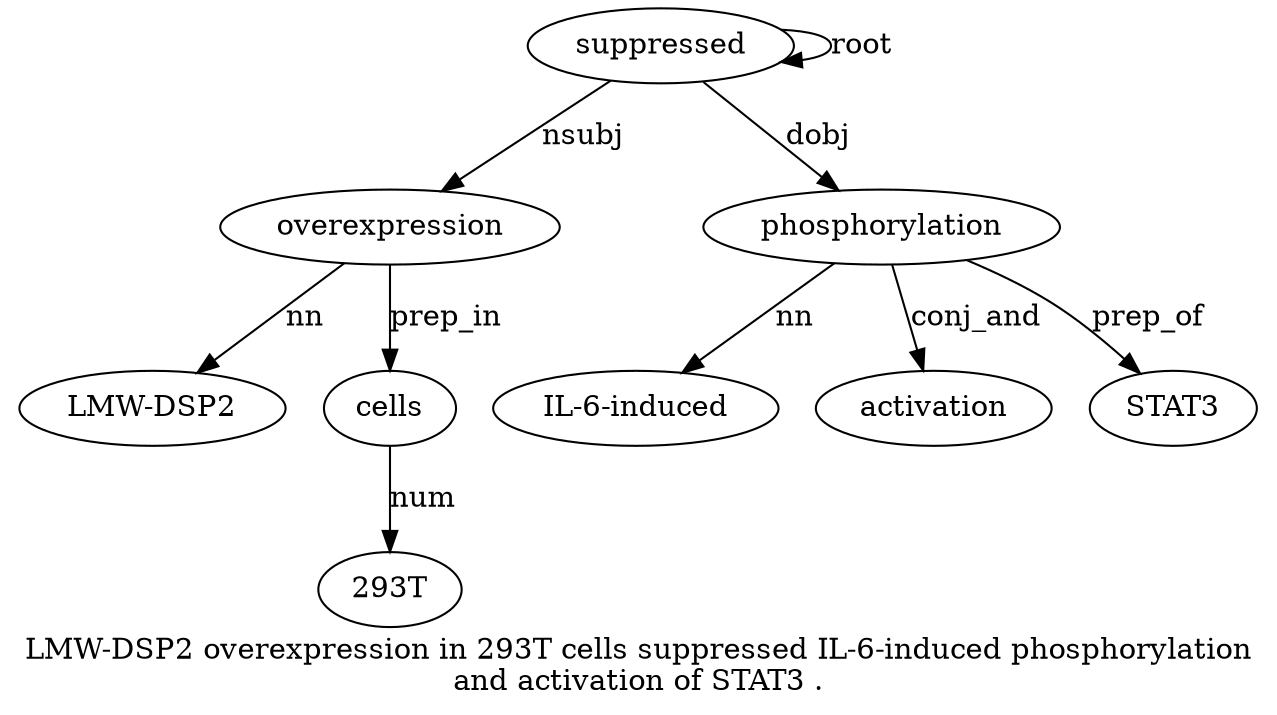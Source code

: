 digraph "LMW-DSP2 overexpression in 293T cells suppressed IL-6-induced phosphorylation and activation of STAT3 ." {
label="LMW-DSP2 overexpression in 293T cells suppressed IL-6-induced phosphorylation
and activation of STAT3 .";
overexpression2 [style=filled, fillcolor=white, label=overexpression];
"LMW-DSP21" [style=filled, fillcolor=white, label="LMW-DSP2"];
overexpression2 -> "LMW-DSP21"  [label=nn];
suppressed6 [style=filled, fillcolor=white, label=suppressed];
suppressed6 -> overexpression2  [label=nsubj];
cells5 [style=filled, fillcolor=white, label=cells];
"293T4" [style=filled, fillcolor=white, label="293T"];
cells5 -> "293T4"  [label=num];
overexpression2 -> cells5  [label=prep_in];
suppressed6 -> suppressed6  [label=root];
phosphorylation8 [style=filled, fillcolor=white, label=phosphorylation];
"IL-6-induced7" [style=filled, fillcolor=white, label="IL-6-induced"];
phosphorylation8 -> "IL-6-induced7"  [label=nn];
suppressed6 -> phosphorylation8  [label=dobj];
activation10 [style=filled, fillcolor=white, label=activation];
phosphorylation8 -> activation10  [label=conj_and];
STAT312 [style=filled, fillcolor=white, label=STAT3];
phosphorylation8 -> STAT312  [label=prep_of];
}
